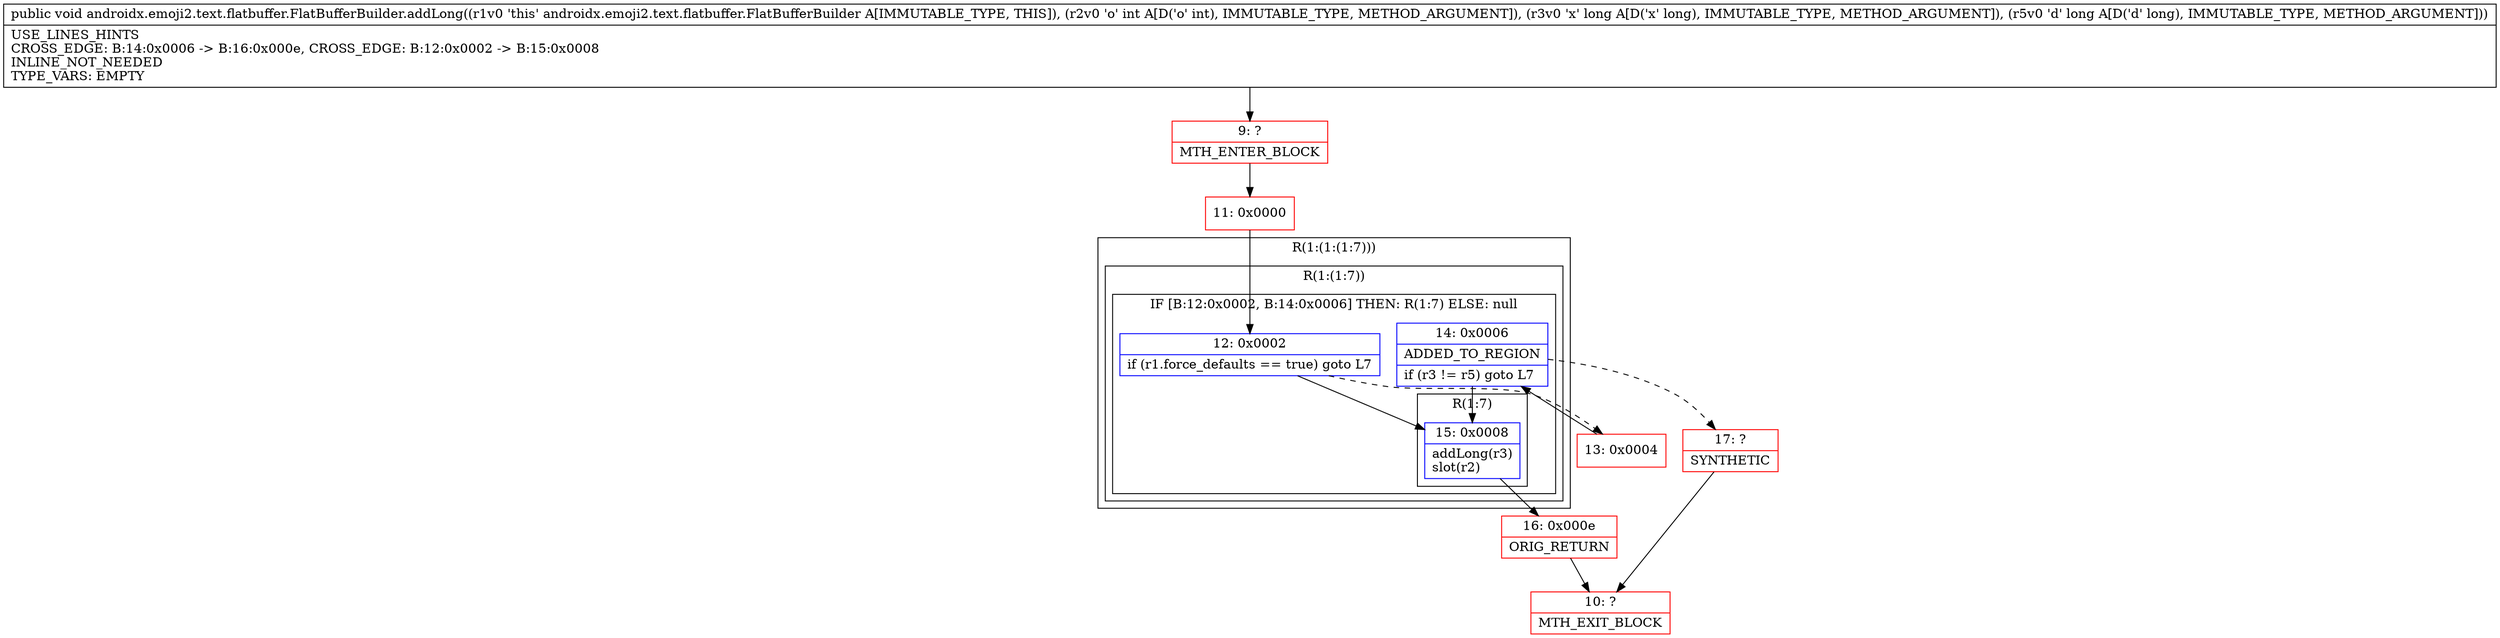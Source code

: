 digraph "CFG forandroidx.emoji2.text.flatbuffer.FlatBufferBuilder.addLong(IJJ)V" {
subgraph cluster_Region_2039201448 {
label = "R(1:(1:(1:7)))";
node [shape=record,color=blue];
subgraph cluster_Region_1160926161 {
label = "R(1:(1:7))";
node [shape=record,color=blue];
subgraph cluster_IfRegion_1463862727 {
label = "IF [B:12:0x0002, B:14:0x0006] THEN: R(1:7) ELSE: null";
node [shape=record,color=blue];
Node_12 [shape=record,label="{12\:\ 0x0002|if (r1.force_defaults == true) goto L7\l}"];
Node_14 [shape=record,label="{14\:\ 0x0006|ADDED_TO_REGION\l|if (r3 != r5) goto L7\l}"];
subgraph cluster_Region_1257465713 {
label = "R(1:7)";
node [shape=record,color=blue];
Node_15 [shape=record,label="{15\:\ 0x0008|addLong(r3)\lslot(r2)\l}"];
}
}
}
}
Node_9 [shape=record,color=red,label="{9\:\ ?|MTH_ENTER_BLOCK\l}"];
Node_11 [shape=record,color=red,label="{11\:\ 0x0000}"];
Node_13 [shape=record,color=red,label="{13\:\ 0x0004}"];
Node_17 [shape=record,color=red,label="{17\:\ ?|SYNTHETIC\l}"];
Node_10 [shape=record,color=red,label="{10\:\ ?|MTH_EXIT_BLOCK\l}"];
Node_16 [shape=record,color=red,label="{16\:\ 0x000e|ORIG_RETURN\l}"];
MethodNode[shape=record,label="{public void androidx.emoji2.text.flatbuffer.FlatBufferBuilder.addLong((r1v0 'this' androidx.emoji2.text.flatbuffer.FlatBufferBuilder A[IMMUTABLE_TYPE, THIS]), (r2v0 'o' int A[D('o' int), IMMUTABLE_TYPE, METHOD_ARGUMENT]), (r3v0 'x' long A[D('x' long), IMMUTABLE_TYPE, METHOD_ARGUMENT]), (r5v0 'd' long A[D('d' long), IMMUTABLE_TYPE, METHOD_ARGUMENT]))  | USE_LINES_HINTS\lCROSS_EDGE: B:14:0x0006 \-\> B:16:0x000e, CROSS_EDGE: B:12:0x0002 \-\> B:15:0x0008\lINLINE_NOT_NEEDED\lTYPE_VARS: EMPTY\l}"];
MethodNode -> Node_9;Node_12 -> Node_13[style=dashed];
Node_12 -> Node_15;
Node_14 -> Node_15;
Node_14 -> Node_17[style=dashed];
Node_15 -> Node_16;
Node_9 -> Node_11;
Node_11 -> Node_12;
Node_13 -> Node_14;
Node_17 -> Node_10;
Node_16 -> Node_10;
}

